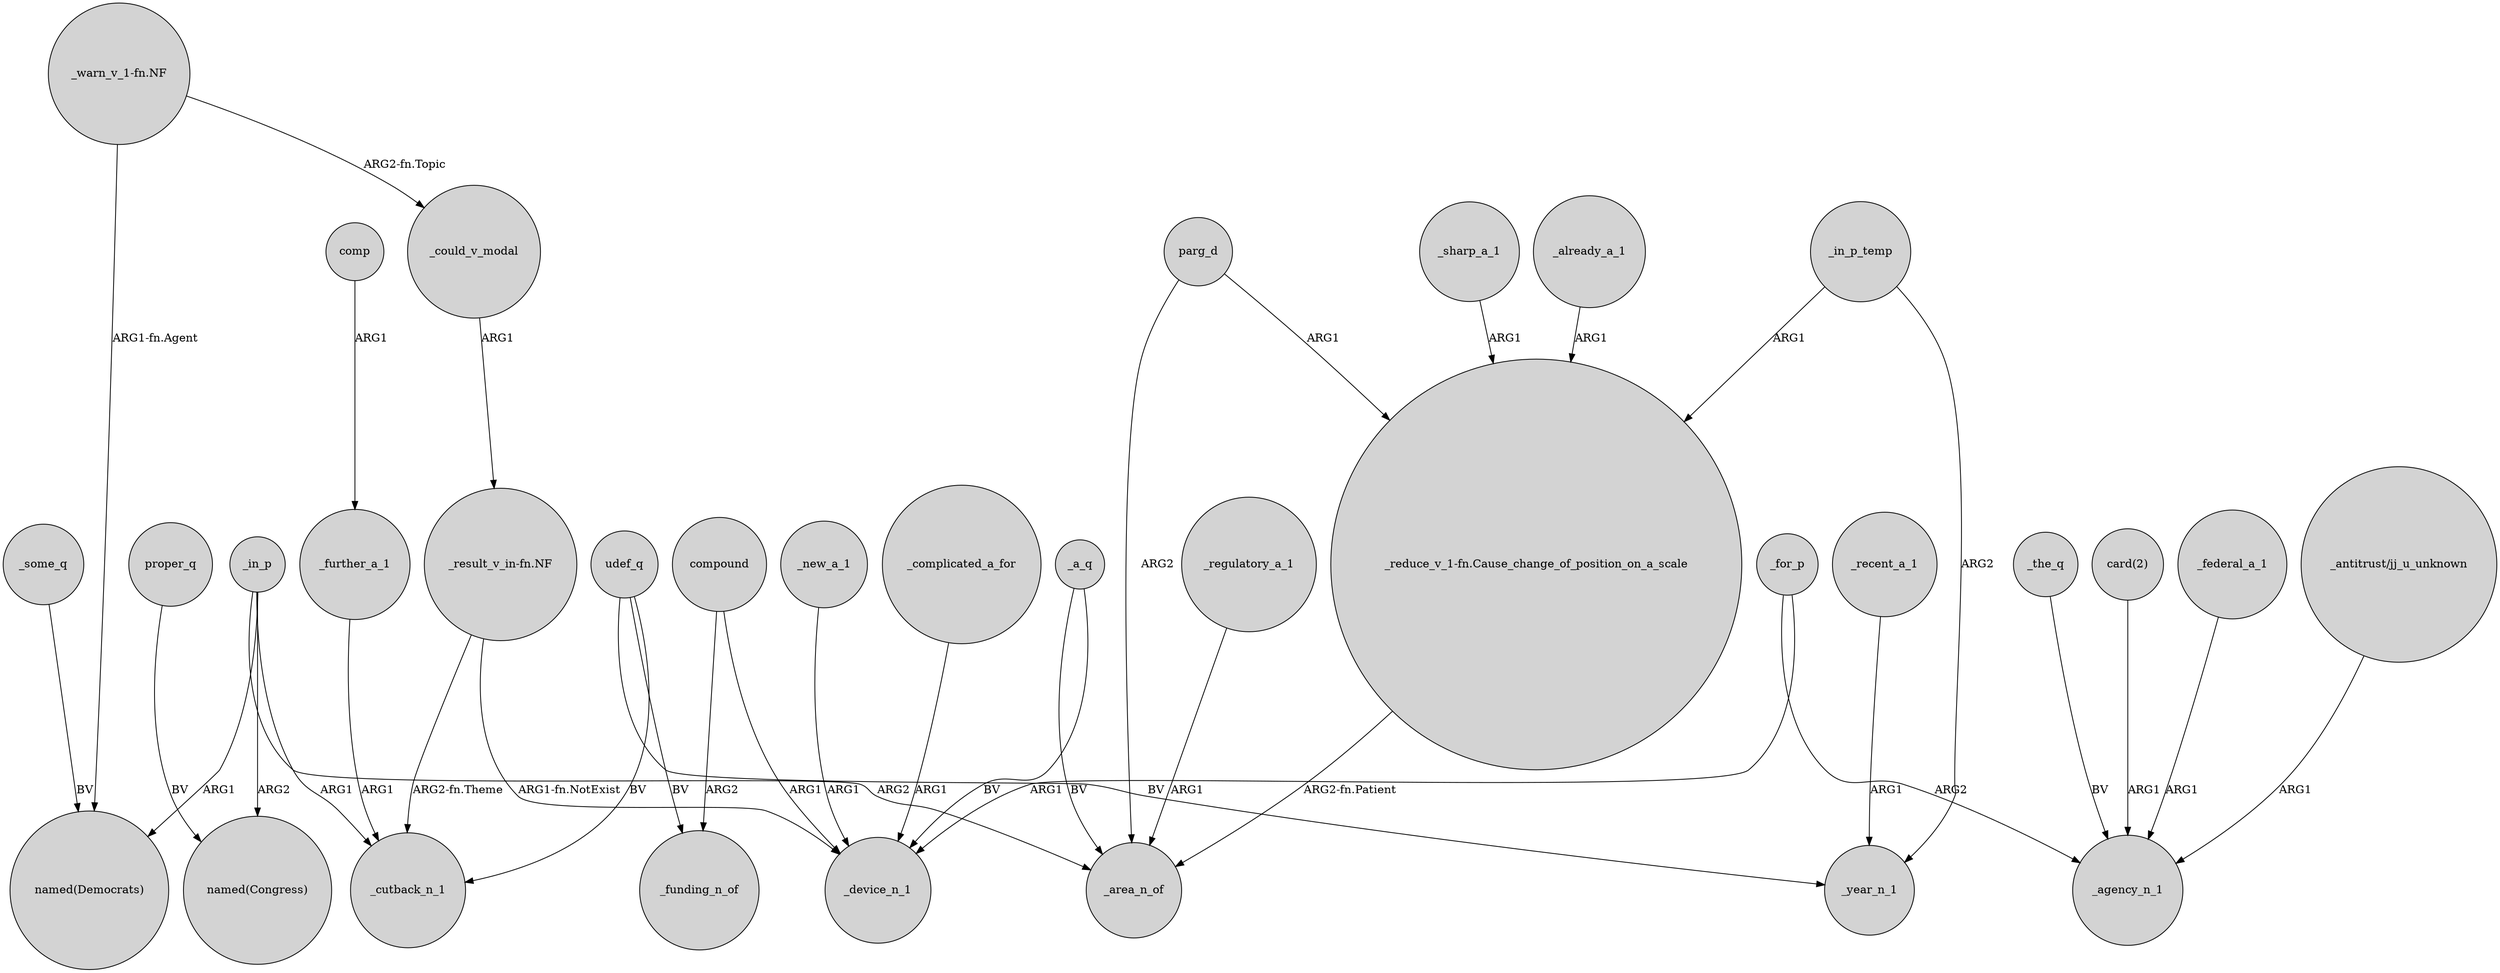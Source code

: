 digraph {
	node [shape=circle style=filled]
	_some_q -> "named(Democrats)" [label=BV]
	_the_q -> _agency_n_1 [label=BV]
	udef_q -> _cutback_n_1 [label=BV]
	_regulatory_a_1 -> _area_n_of [label=ARG1]
	_sharp_a_1 -> "_reduce_v_1-fn.Cause_change_of_position_on_a_scale" [label=ARG1]
	_a_q -> _device_n_1 [label=BV]
	parg_d -> _area_n_of [label=ARG2]
	_a_q -> _area_n_of [label=BV]
	"card(2)" -> _agency_n_1 [label=ARG1]
	_could_v_modal -> "_result_v_in-fn.NF" [label=ARG1]
	"_warn_v_1-fn.NF" -> "named(Democrats)" [label="ARG1-fn.Agent"]
	udef_q -> _funding_n_of [label=BV]
	"_warn_v_1-fn.NF" -> _could_v_modal [label="ARG2-fn.Topic"]
	proper_q -> "named(Congress)" [label=BV]
	"_result_v_in-fn.NF" -> _device_n_1 [label="ARG1-fn.NotExist"]
	_in_p_temp -> "_reduce_v_1-fn.Cause_change_of_position_on_a_scale" [label=ARG1]
	"_result_v_in-fn.NF" -> _cutback_n_1 [label="ARG2-fn.Theme"]
	_in_p_temp -> _year_n_1 [label=ARG2]
	_in_p -> _cutback_n_1 [label=ARG1]
	_for_p -> _device_n_1 [label=ARG1]
	comp -> _further_a_1 [label=ARG1]
	_in_p -> "named(Democrats)" [label=ARG1]
	_complicated_a_for -> _device_n_1 [label=ARG1]
	_recent_a_1 -> _year_n_1 [label=ARG1]
	_further_a_1 -> _cutback_n_1 [label=ARG1]
	_new_a_1 -> _device_n_1 [label=ARG1]
	_already_a_1 -> "_reduce_v_1-fn.Cause_change_of_position_on_a_scale" [label=ARG1]
	_federal_a_1 -> _agency_n_1 [label=ARG1]
	"_antitrust/jj_u_unknown" -> _agency_n_1 [label=ARG1]
	_for_p -> _agency_n_1 [label=ARG2]
	_in_p -> _area_n_of [label=ARG2]
	udef_q -> _year_n_1 [label=BV]
	compound -> _device_n_1 [label=ARG1]
	"_reduce_v_1-fn.Cause_change_of_position_on_a_scale" -> _area_n_of [label="ARG2-fn.Patient"]
	parg_d -> "_reduce_v_1-fn.Cause_change_of_position_on_a_scale" [label=ARG1]
	_in_p -> "named(Congress)" [label=ARG2]
	compound -> _funding_n_of [label=ARG2]
}
